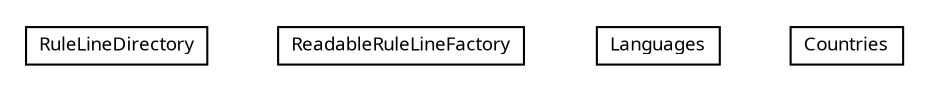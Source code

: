 #!/usr/local/bin/dot
#
# Class diagram 
# Generated by UMLGraph version R5_6 (http://www.umlgraph.org/)
#

digraph G {
	edge [fontname="Trebuchet MS",fontsize=10,labelfontname="Trebuchet MS",labelfontsize=10];
	node [fontname="Trebuchet MS",fontsize=10,shape=plaintext];
	nodesep=0.25;
	ranksep=0.5;
	// se.cambio.cds.gdl.editor.view.applicationobjects.RuleLineDirectory
	c61006 [label=<<table title="se.cambio.cds.gdl.editor.view.applicationobjects.RuleLineDirectory" border="0" cellborder="1" cellspacing="0" cellpadding="2" port="p" href="./RuleLineDirectory.html">
		<tr><td><table border="0" cellspacing="0" cellpadding="1">
<tr><td align="center" balign="center"><font face="Trebuchet MS"> RuleLineDirectory </font></td></tr>
		</table></td></tr>
		</table>>, URL="./RuleLineDirectory.html", fontname="Trebuchet MS", fontcolor="black", fontsize=9.0];
	// se.cambio.cds.gdl.editor.view.applicationobjects.ReadableRuleLineFactory
	c61007 [label=<<table title="se.cambio.cds.gdl.editor.view.applicationobjects.ReadableRuleLineFactory" border="0" cellborder="1" cellspacing="0" cellpadding="2" port="p" href="./ReadableRuleLineFactory.html">
		<tr><td><table border="0" cellspacing="0" cellpadding="1">
<tr><td align="center" balign="center"><font face="Trebuchet MS"> ReadableRuleLineFactory </font></td></tr>
		</table></td></tr>
		</table>>, URL="./ReadableRuleLineFactory.html", fontname="Trebuchet MS", fontcolor="black", fontsize=9.0];
	// se.cambio.cds.gdl.editor.view.applicationobjects.Languages
	c61008 [label=<<table title="se.cambio.cds.gdl.editor.view.applicationobjects.Languages" border="0" cellborder="1" cellspacing="0" cellpadding="2" port="p" href="./Languages.html">
		<tr><td><table border="0" cellspacing="0" cellpadding="1">
<tr><td align="center" balign="center"><font face="Trebuchet MS"> Languages </font></td></tr>
		</table></td></tr>
		</table>>, URL="./Languages.html", fontname="Trebuchet MS", fontcolor="black", fontsize=9.0];
	// se.cambio.cds.gdl.editor.view.applicationobjects.Countries
	c61009 [label=<<table title="se.cambio.cds.gdl.editor.view.applicationobjects.Countries" border="0" cellborder="1" cellspacing="0" cellpadding="2" port="p" href="./Countries.html">
		<tr><td><table border="0" cellspacing="0" cellpadding="1">
<tr><td align="center" balign="center"><font face="Trebuchet MS"> Countries </font></td></tr>
		</table></td></tr>
		</table>>, URL="./Countries.html", fontname="Trebuchet MS", fontcolor="black", fontsize=9.0];
}

